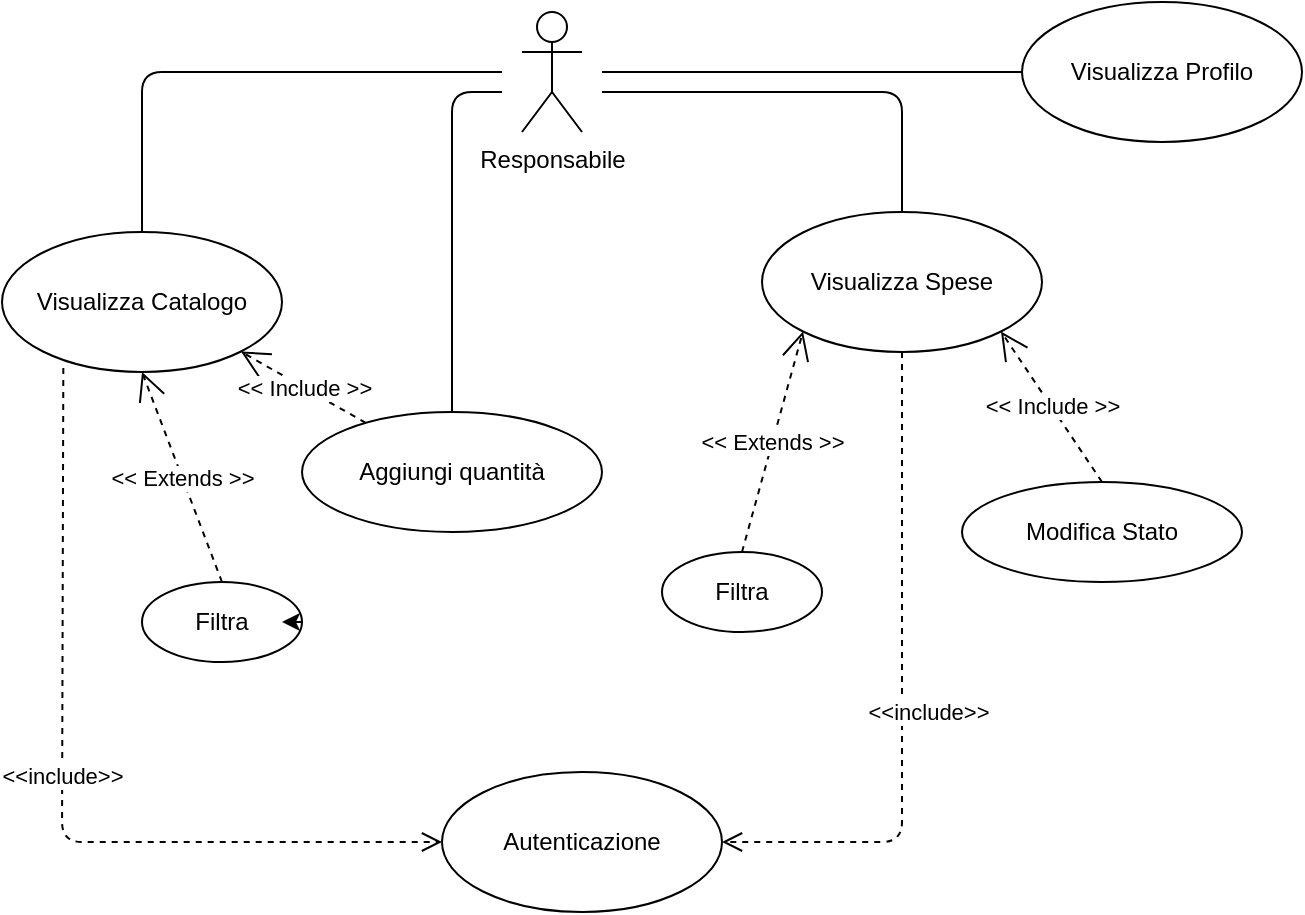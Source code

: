 <mxfile version="13.7.1" type="device"><diagram id="09LeKkmzm14IA8ZA3Lzi" name="Page-1"><mxGraphModel dx="1355" dy="740" grid="1" gridSize="10" guides="1" tooltips="1" connect="1" arrows="1" fold="1" page="1" pageScale="1" pageWidth="827" pageHeight="1169" math="0" shadow="0"><root><mxCell id="0"/><mxCell id="1" parent="0"/><mxCell id="u4LVtqCSMq_NIm3Eaevz-1" value="Responsabile" style="shape=umlActor;verticalLabelPosition=bottom;verticalAlign=top;html=1;" parent="1" vertex="1"><mxGeometry x="370" y="10" width="30" height="60" as="geometry"/></mxCell><mxCell id="u4LVtqCSMq_NIm3Eaevz-2" value="Visualizza Catalogo" style="ellipse;whiteSpace=wrap;html=1;" parent="1" vertex="1"><mxGeometry x="110" y="120" width="140" height="70" as="geometry"/></mxCell><mxCell id="u4LVtqCSMq_NIm3Eaevz-3" value="" style="endArrow=none;endFill=0;endSize=12;html=1;entryX=0.5;entryY=0;entryDx=0;entryDy=0;" parent="1" target="u4LVtqCSMq_NIm3Eaevz-2" edge="1"><mxGeometry width="160" relative="1" as="geometry"><mxPoint x="360" y="40" as="sourcePoint"/><mxPoint x="480" y="260" as="targetPoint"/><Array as="points"><mxPoint x="180" y="40"/></Array></mxGeometry></mxCell><mxCell id="u4LVtqCSMq_NIm3Eaevz-4" value="Filtra" style="ellipse;whiteSpace=wrap;html=1;" parent="1" vertex="1"><mxGeometry x="180" y="295" width="80" height="40" as="geometry"/></mxCell><mxCell id="u4LVtqCSMq_NIm3Eaevz-5" value="&amp;lt;&amp;lt; Extends &amp;gt;&amp;gt;" style="endArrow=open;endSize=12;dashed=1;html=1;exitX=0.5;exitY=0;exitDx=0;exitDy=0;entryX=0.5;entryY=1;entryDx=0;entryDy=0;" parent="1" source="u4LVtqCSMq_NIm3Eaevz-4" target="u4LVtqCSMq_NIm3Eaevz-2" edge="1"><mxGeometry width="160" relative="1" as="geometry"><mxPoint x="320" y="260" as="sourcePoint"/><mxPoint x="480" y="260" as="targetPoint"/></mxGeometry></mxCell><mxCell id="u4LVtqCSMq_NIm3Eaevz-6" value="Aggiungi quantità" style="ellipse;whiteSpace=wrap;html=1;" parent="1" vertex="1"><mxGeometry x="260" y="210" width="150" height="60" as="geometry"/></mxCell><mxCell id="u4LVtqCSMq_NIm3Eaevz-7" value="&amp;lt;&amp;lt; Include &amp;gt;&amp;gt;" style="endArrow=open;endSize=12;dashed=1;html=1;entryX=1;entryY=1;entryDx=0;entryDy=0;" parent="1" source="u4LVtqCSMq_NIm3Eaevz-6" target="u4LVtqCSMq_NIm3Eaevz-2" edge="1"><mxGeometry width="160" relative="1" as="geometry"><mxPoint x="100" y="290" as="sourcePoint"/><mxPoint x="120" y="210" as="targetPoint"/></mxGeometry></mxCell><mxCell id="u4LVtqCSMq_NIm3Eaevz-8" value="" style="endArrow=none;endFill=0;endSize=12;html=1;entryX=0.5;entryY=0;entryDx=0;entryDy=0;" parent="1" target="u4LVtqCSMq_NIm3Eaevz-6" edge="1"><mxGeometry width="160" relative="1" as="geometry"><mxPoint x="360" y="50" as="sourcePoint"/><mxPoint x="120" y="140" as="targetPoint"/><Array as="points"><mxPoint x="335" y="50"/></Array></mxGeometry></mxCell><mxCell id="u4LVtqCSMq_NIm3Eaevz-26" value="Visualizza Spese" style="ellipse;whiteSpace=wrap;html=1;" parent="1" vertex="1"><mxGeometry x="490" y="110" width="140" height="70" as="geometry"/></mxCell><mxCell id="u4LVtqCSMq_NIm3Eaevz-31" value="Modifica Stato" style="ellipse;whiteSpace=wrap;html=1;" parent="1" vertex="1"><mxGeometry x="590" y="245" width="140" height="50" as="geometry"/></mxCell><mxCell id="u4LVtqCSMq_NIm3Eaevz-33" value="" style="endArrow=none;endFill=0;endSize=12;html=1;entryX=0.5;entryY=0;entryDx=0;entryDy=0;" parent="1" target="u4LVtqCSMq_NIm3Eaevz-26" edge="1"><mxGeometry width="160" relative="1" as="geometry"><mxPoint x="410" y="50" as="sourcePoint"/><mxPoint x="465" y="250" as="targetPoint"/><Array as="points"><mxPoint x="560" y="50"/></Array></mxGeometry></mxCell><mxCell id="u4LVtqCSMq_NIm3Eaevz-47" value="Autenticazione" style="ellipse;whiteSpace=wrap;html=1;" parent="1" vertex="1"><mxGeometry x="330" y="390" width="140" height="70" as="geometry"/></mxCell><mxCell id="u4LVtqCSMq_NIm3Eaevz-50" value="&amp;lt;&amp;lt;include&amp;gt;&amp;gt;" style="html=1;verticalAlign=bottom;endArrow=open;dashed=1;endSize=8;exitX=0.219;exitY=0.971;exitDx=0;exitDy=0;entryX=0;entryY=0.5;entryDx=0;entryDy=0;exitPerimeter=0;" parent="1" source="u4LVtqCSMq_NIm3Eaevz-2" target="u4LVtqCSMq_NIm3Eaevz-47" edge="1"><mxGeometry relative="1" as="geometry"><mxPoint x="-40" y="210.0" as="sourcePoint"/><mxPoint x="354" y="555" as="targetPoint"/><Array as="points"><mxPoint x="140" y="425"/></Array></mxGeometry></mxCell><mxCell id="u4LVtqCSMq_NIm3Eaevz-53" value="&amp;lt;&amp;lt;include&amp;gt;&amp;gt;" style="html=1;verticalAlign=bottom;endArrow=open;dashed=1;endSize=8;entryX=1;entryY=0.5;entryDx=0;entryDy=0;exitX=0.5;exitY=1;exitDx=0;exitDy=0;" parent="1" source="u4LVtqCSMq_NIm3Eaevz-26" target="u4LVtqCSMq_NIm3Eaevz-47" edge="1"><mxGeometry x="0.126" y="13" relative="1" as="geometry"><mxPoint x="600" y="200" as="sourcePoint"/><mxPoint x="494" y="555" as="targetPoint"/><Array as="points"><mxPoint x="560" y="425"/></Array><mxPoint as="offset"/></mxGeometry></mxCell><mxCell id="u4LVtqCSMq_NIm3Eaevz-56" value="Filtra" style="ellipse;whiteSpace=wrap;html=1;" parent="1" vertex="1"><mxGeometry x="440" y="280" width="80" height="40" as="geometry"/></mxCell><mxCell id="u4LVtqCSMq_NIm3Eaevz-57" value="&amp;lt;&amp;lt; Extends &amp;gt;&amp;gt;" style="endArrow=open;endSize=12;dashed=1;html=1;exitX=0.5;exitY=0;exitDx=0;exitDy=0;entryX=0;entryY=1;entryDx=0;entryDy=0;" parent="1" source="u4LVtqCSMq_NIm3Eaevz-56" target="u4LVtqCSMq_NIm3Eaevz-26" edge="1"><mxGeometry width="160" relative="1" as="geometry"><mxPoint x="710" y="255" as="sourcePoint"/><mxPoint x="500" y="195" as="targetPoint"/></mxGeometry></mxCell><mxCell id="u4LVtqCSMq_NIm3Eaevz-58" value="&amp;lt;&amp;lt; Include &amp;gt;&amp;gt;" style="endArrow=open;endSize=12;dashed=1;html=1;entryX=1;entryY=1;entryDx=0;entryDy=0;exitX=0.5;exitY=0;exitDx=0;exitDy=0;" parent="1" source="u4LVtqCSMq_NIm3Eaevz-31" target="u4LVtqCSMq_NIm3Eaevz-26" edge="1"><mxGeometry width="160" relative="1" as="geometry"><mxPoint x="215.264" y="290.316" as="sourcePoint"/><mxPoint x="169.919" y="199.536" as="targetPoint"/></mxGeometry></mxCell><mxCell id="2Fhj0ZJANqV0JX2Xpps--1" style="edgeStyle=orthogonalEdgeStyle;rounded=0;orthogonalLoop=1;jettySize=auto;html=1;exitX=1;exitY=0.5;exitDx=0;exitDy=0;entryX=0.875;entryY=0.5;entryDx=0;entryDy=0;entryPerimeter=0;" edge="1" parent="1" source="u4LVtqCSMq_NIm3Eaevz-4" target="u4LVtqCSMq_NIm3Eaevz-4"><mxGeometry relative="1" as="geometry"/></mxCell><mxCell id="2Fhj0ZJANqV0JX2Xpps--2" value="Visualizza Profilo" style="ellipse;whiteSpace=wrap;html=1;" vertex="1" parent="1"><mxGeometry x="620" y="5" width="140" height="70" as="geometry"/></mxCell><mxCell id="2Fhj0ZJANqV0JX2Xpps--3" value="" style="endArrow=none;html=1;exitX=0;exitY=0.5;exitDx=0;exitDy=0;" edge="1" parent="1" source="2Fhj0ZJANqV0JX2Xpps--2"><mxGeometry width="50" height="50" relative="1" as="geometry"><mxPoint x="390" y="200" as="sourcePoint"/><mxPoint x="410" y="40" as="targetPoint"/></mxGeometry></mxCell></root></mxGraphModel></diagram></mxfile>